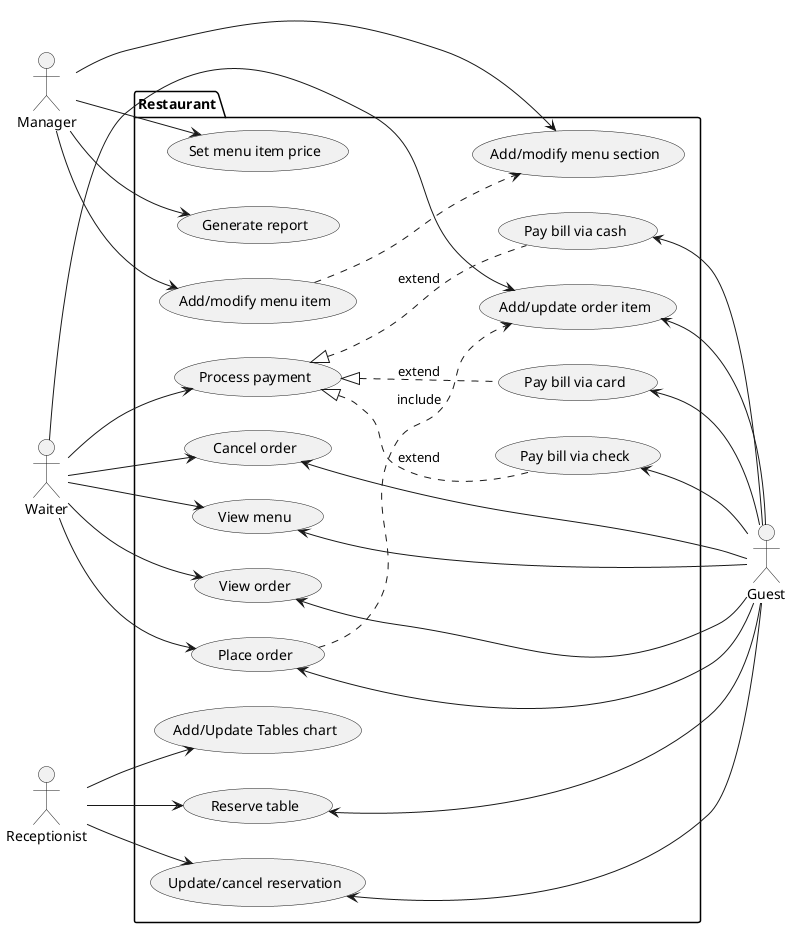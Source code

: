 @startuml
left to right direction
actor Manager
actor Receptionist
actor Waiter
actor Guest

package Restaurant {
    Receptionist --> (Add/Update Tables chart)
    Receptionist --> (Reserve table)
    Receptionist --> (Update/cancel reservation)

    Manager --> (Add/modify menu item)
        (Add/modify menu item) ..> (Add/modify menu section)
    Manager --> (Add/modify menu section)
    Manager --> (Set menu item price)
    Manager --> (Generate report)

    Waiter --> (View menu)
    Waiter --> (View order)
    Waiter --> (Place order)
        (Place order) ..> (Add/update order item): include
    Waiter --> (Add/update order item)
    Waiter --> (Process payment)
        (Process payment) <|.. (Pay bill via card): extend
        (Process payment) <|.. (Pay bill via check): extend
        (Process payment) <|.. (Pay bill via cash): extend
    Waiter --> (Cancel order)

    (Reserve table) <-- Guest
    (Update/cancel reservation) <-- Guest
    (View menu) <-- Guest
    (Place order) <-- Guest
    (View order) <-- Guest
    (Add/update order item) <-- Guest
    (Cancel order) <-- Guest
    (Pay bill via card) <-- Guest
    (Pay bill via check) <-- Guest
    (Pay bill via cash) <-- Guest
}

@enduml
